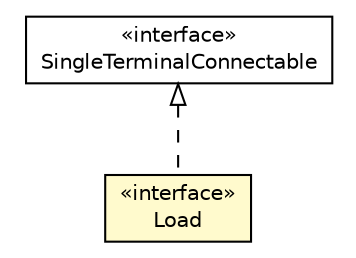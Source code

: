 #!/usr/local/bin/dot
#
# Class diagram 
# Generated by UMLGraph version R5_6 (http://www.umlgraph.org/)
#

digraph G {
	edge [fontname="Helvetica",fontsize=10,labelfontname="Helvetica",labelfontsize=10];
	node [fontname="Helvetica",fontsize=10,shape=plaintext];
	nodesep=0.25;
	ranksep=0.5;
	// eu.itesla_project.iidm.network.SingleTerminalConnectable
	c3817 [label=<<table title="eu.itesla_project.iidm.network.SingleTerminalConnectable" border="0" cellborder="1" cellspacing="0" cellpadding="2" port="p" href="./SingleTerminalConnectable.html">
		<tr><td><table border="0" cellspacing="0" cellpadding="1">
<tr><td align="center" balign="center"> &#171;interface&#187; </td></tr>
<tr><td align="center" balign="center"> SingleTerminalConnectable </td></tr>
		</table></td></tr>
		</table>>, URL="./SingleTerminalConnectable.html", fontname="Helvetica", fontcolor="black", fontsize=10.0];
	// eu.itesla_project.iidm.network.Load
	c3892 [label=<<table title="eu.itesla_project.iidm.network.Load" border="0" cellborder="1" cellspacing="0" cellpadding="2" port="p" bgcolor="lemonChiffon" href="./Load.html">
		<tr><td><table border="0" cellspacing="0" cellpadding="1">
<tr><td align="center" balign="center"> &#171;interface&#187; </td></tr>
<tr><td align="center" balign="center"> Load </td></tr>
		</table></td></tr>
		</table>>, URL="./Load.html", fontname="Helvetica", fontcolor="black", fontsize=10.0];
	//eu.itesla_project.iidm.network.Load implements eu.itesla_project.iidm.network.SingleTerminalConnectable
	c3817:p -> c3892:p [dir=back,arrowtail=empty,style=dashed];
}

